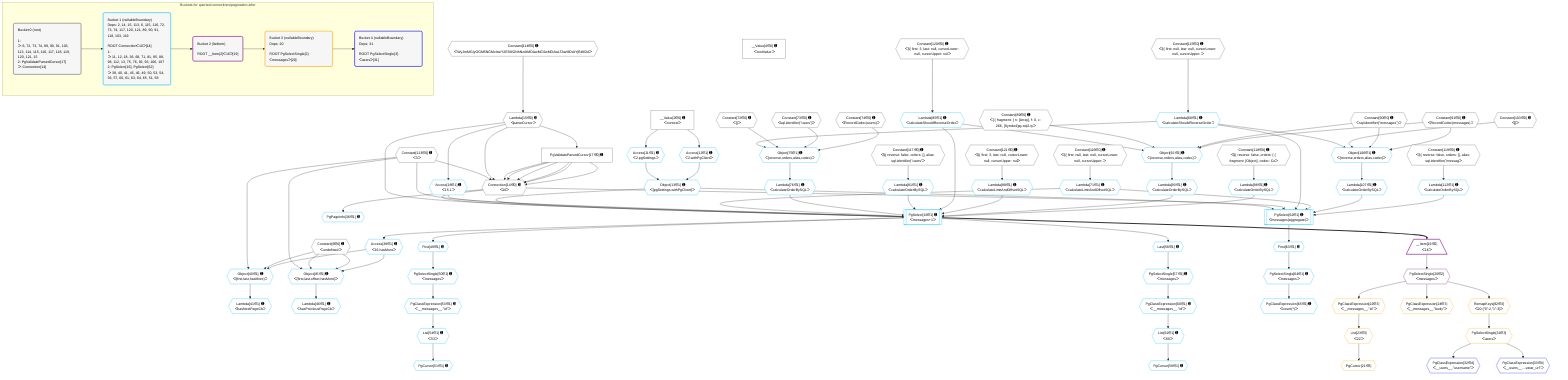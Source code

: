 %%{init: {'themeVariables': { 'fontSize': '12px'}}}%%
graph TD
    classDef path fill:#eee,stroke:#000,color:#000
    classDef plan fill:#fff,stroke-width:1px,color:#000
    classDef itemplan fill:#fff,stroke-width:2px,color:#000
    classDef unbatchedplan fill:#dff,stroke-width:1px,color:#000
    classDef sideeffectplan fill:#fcc,stroke-width:2px,color:#000
    classDef bucket fill:#f6f6f6,color:#000,stroke-width:2px,text-align:left


    %% plan dependencies
    Connection14{{"Connection[14∈0] ➊<br />ᐸ10ᐳ"}}:::plan
    Constant113{{"Constant[113∈0] ➊<br />ᐸ3ᐳ"}}:::plan
    Lambda15{{"Lambda[15∈0] ➊<br />ᐸparseCursorᐳ"}}:::plan
    PgValidateParsedCursor17["PgValidateParsedCursor[17∈0] ➊"]:::plan
    Constant113 & Lambda15 & PgValidateParsedCursor17 & PgValidateParsedCursor17 & PgValidateParsedCursor17 & PgValidateParsedCursor17 & PgValidateParsedCursor17 & PgValidateParsedCursor17 --> Connection14
    Constant114{{"Constant[114∈0] ➊<br />ᐸ'WyJmMGIyOGM5NGMxIiwiY2E3MGNhNzAtMDAwMC0wMDAwLTAwMDAtYjBiMDAᐳ"}}:::plan
    Constant114 --> Lambda15
    Lambda15 --> PgValidateParsedCursor17
    __Value2["__Value[2∈0] ➊<br />ᐸcontextᐳ"]:::plan
    __Value4["__Value[4∈0] ➊<br />ᐸrootValueᐳ"]:::plan
    Constant6{{"Constant[6∈0] ➊<br />ᐸundefinedᐳ"}}:::plan
    Constant72{{"Constant[72∈0] ➊<br />ᐸ[]ᐳ"}}:::plan
    Constant73{{"Constant[73∈0] ➊<br />ᐸsql.identifier(”users”)ᐳ"}}:::plan
    Constant74{{"Constant[74∈0] ➊<br />ᐸRecordCodec(users)ᐳ"}}:::plan
    Constant89{{"Constant[89∈0] ➊<br />ᐸ[ { fragment: { n: [Array], f: 0, c: 266, [Symbol(pg-sql2-tyᐳ"}}:::plan
    Constant90{{"Constant[90∈0] ➊<br />ᐸsql.identifier(”messages”)ᐳ"}}:::plan
    Constant91{{"Constant[91∈0] ➊<br />ᐸRecordCodec(messages)ᐳ"}}:::plan
    Constant103{{"Constant[103∈0] ➊<br />ᐸ[]ᐳ"}}:::plan
    Constant115{{"Constant[115∈0] ➊<br />ᐸ§{ first: null, last: null, cursorLower: null, cursorUpper: ᐳ"}}:::plan
    Constant116{{"Constant[116∈0] ➊<br />ᐸ§{ first: null, last: null, cursorLower: null, cursorUpper: ᐳ"}}:::plan
    Constant117{{"Constant[117∈0] ➊<br />ᐸ§{ reverse: false, orders: [], alias: sql.identifier(”users”ᐳ"}}:::plan
    Constant118{{"Constant[118∈0] ➊<br />ᐸ§{ reverse: false, orders: [ { fragment: [Object], codec: Coᐳ"}}:::plan
    Constant119{{"Constant[119∈0] ➊<br />ᐸ§{ reverse: false, orders: [], alias: sql.identifier(”messagᐳ"}}:::plan
    Constant120{{"Constant[120∈0] ➊<br />ᐸ§{ first: 3, last: null, cursorLower: null, cursorUpper: nulᐳ"}}:::plan
    Constant121{{"Constant[121∈0] ➊<br />ᐸ§{ first: 3, last: null, cursorLower: null, cursorUpper: nulᐳ"}}:::plan
    PgSelect16[["PgSelect[16∈1] ➊<br />ᐸmessages+1ᐳ"]]:::plan
    Object13{{"Object[13∈1] ➊<br />ᐸ{pgSettings,withPgClient}ᐳ"}}:::plan
    Access18{{"Access[18∈1] ➊<br />ᐸ15.1ᐳ"}}:::plan
    Lambda71{{"Lambda[71∈1] ➊<br />ᐸcalculateLimitAndOffsetSQLᐳ"}}:::plan
    Lambda76{{"Lambda[76∈1] ➊<br />ᐸcalculateOrderBySQLᐳ"}}:::plan
    Lambda81{{"Lambda[81∈1] ➊<br />ᐸcalculateOrderBySQLᐳ"}}:::plan
    Lambda85{{"Lambda[85∈1] ➊<br />ᐸcalculateShouldReverseOrderᐳ"}}:::plan
    Lambda88{{"Lambda[88∈1] ➊<br />ᐸcalculateLimitAndOffsetSQLᐳ"}}:::plan
    Lambda93{{"Lambda[93∈1] ➊<br />ᐸcalculateOrderBySQLᐳ"}}:::plan
    Lambda98{{"Lambda[98∈1] ➊<br />ᐸcalculateOrderBySQLᐳ"}}:::plan
    Object13 & Connection14 & Lambda15 & Constant113 & Access18 & Lambda71 & Lambda76 & Lambda81 & Lambda85 & Lambda88 & Lambda93 & Lambda98 --> PgSelect16
    PgSelect62[["PgSelect[62∈1] ➊<br />ᐸmessages(aggregate)ᐳ"]]:::plan
    Lambda68{{"Lambda[68∈1] ➊<br />ᐸcalculateShouldReverseOrderᐳ"}}:::plan
    Lambda107{{"Lambda[107∈1] ➊<br />ᐸcalculateOrderBySQLᐳ"}}:::plan
    Lambda112{{"Lambda[112∈1] ➊<br />ᐸcalculateOrderBySQLᐳ"}}:::plan
    Object13 & Connection14 & Lambda68 & Lambda71 & Lambda107 & Lambda112 --> PgSelect62
    Object45{{"Object[45∈1] ➊<br />ᐸ{first,last,offset,hasMore}ᐳ"}}:::plan
    Access39{{"Access[39∈1] ➊<br />ᐸ16.hasMoreᐳ"}}:::plan
    Constant113 & Constant6 & Constant6 & Access39 --> Object45
    Object75{{"Object[75∈1] ➊<br />ᐸ{reverse,orders,alias,codec}ᐳ"}}:::plan
    Lambda68 & Constant72 & Constant73 & Constant74 --> Object75
    Object92{{"Object[92∈1] ➊<br />ᐸ{reverse,orders,alias,codec}ᐳ"}}:::plan
    Lambda85 & Constant89 & Constant90 & Constant91 --> Object92
    Object106{{"Object[106∈1] ➊<br />ᐸ{reverse,orders,alias,codec}ᐳ"}}:::plan
    Lambda68 & Constant103 & Constant90 & Constant91 --> Object106
    Object40{{"Object[40∈1] ➊<br />ᐸ{first,last,hasMore}ᐳ"}}:::plan
    Constant113 & Constant6 & Access39 --> Object40
    Access11{{"Access[11∈1] ➊<br />ᐸ2.pgSettingsᐳ"}}:::plan
    Access12{{"Access[12∈1] ➊<br />ᐸ2.withPgClientᐳ"}}:::plan
    Access11 & Access12 --> Object13
    __Value2 --> Access11
    __Value2 --> Access12
    Lambda15 --> Access18
    PgPageInfo36{{"PgPageInfo[36∈1] ➊"}}:::plan
    Connection14 --> PgPageInfo36
    PgSelect16 --> Access39
    Lambda41{{"Lambda[41∈1] ➊<br />ᐸhasNextPageCbᐳ"}}:::plan
    Object40 --> Lambda41
    Lambda46{{"Lambda[46∈1] ➊<br />ᐸhasPreviousPageCbᐳ"}}:::plan
    Object45 --> Lambda46
    First49{{"First[49∈1] ➊"}}:::plan
    PgSelect16 --> First49
    PgSelectSingle50{{"PgSelectSingle[50∈1] ➊<br />ᐸmessagesᐳ"}}:::plan
    First49 --> PgSelectSingle50
    PgCursor51{{"PgCursor[51∈1] ➊"}}:::plan
    List54{{"List[54∈1] ➊<br />ᐸ53ᐳ"}}:::plan
    List54 --> PgCursor51
    PgClassExpression53{{"PgClassExpression[53∈1] ➊<br />ᐸ__messages__.”id”ᐳ"}}:::plan
    PgSelectSingle50 --> PgClassExpression53
    PgClassExpression53 --> List54
    Last56{{"Last[56∈1] ➊"}}:::plan
    PgSelect16 --> Last56
    PgSelectSingle57{{"PgSelectSingle[57∈1] ➊<br />ᐸmessagesᐳ"}}:::plan
    Last56 --> PgSelectSingle57
    PgCursor58{{"PgCursor[58∈1] ➊"}}:::plan
    List61{{"List[61∈1] ➊<br />ᐸ60ᐳ"}}:::plan
    List61 --> PgCursor58
    PgClassExpression60{{"PgClassExpression[60∈1] ➊<br />ᐸ__messages__.”id”ᐳ"}}:::plan
    PgSelectSingle57 --> PgClassExpression60
    PgClassExpression60 --> List61
    First63{{"First[63∈1] ➊"}}:::plan
    PgSelect62 --> First63
    PgSelectSingle64{{"PgSelectSingle[64∈1] ➊<br />ᐸmessagesᐳ"}}:::plan
    First63 --> PgSelectSingle64
    PgClassExpression65{{"PgClassExpression[65∈1] ➊<br />ᐸcount(*)ᐳ"}}:::plan
    PgSelectSingle64 --> PgClassExpression65
    Constant115 --> Lambda68
    Constant116 --> Lambda71
    Object75 --> Lambda76
    Constant117 --> Lambda81
    Constant120 --> Lambda85
    Constant121 --> Lambda88
    Object92 --> Lambda93
    Constant118 --> Lambda98
    Object106 --> Lambda107
    Constant119 --> Lambda112
    __Item19[/"__Item[19∈2]<br />ᐸ16ᐳ"\]:::itemplan
    PgSelect16 ==> __Item19
    PgSelectSingle20{{"PgSelectSingle[20∈2]<br />ᐸmessagesᐳ"}}:::plan
    __Item19 --> PgSelectSingle20
    PgCursor21{{"PgCursor[21∈3]"}}:::plan
    List23{{"List[23∈3]<br />ᐸ22ᐳ"}}:::plan
    List23 --> PgCursor21
    PgClassExpression22{{"PgClassExpression[22∈3]<br />ᐸ__messages__.”id”ᐳ"}}:::plan
    PgSelectSingle20 --> PgClassExpression22
    PgClassExpression22 --> List23
    PgClassExpression24{{"PgClassExpression[24∈3]<br />ᐸ__messages__.”body”ᐳ"}}:::plan
    PgSelectSingle20 --> PgClassExpression24
    PgSelectSingle31{{"PgSelectSingle[31∈3]<br />ᐸusersᐳ"}}:::plan
    RemapKeys82{{"RemapKeys[82∈3]<br />ᐸ20:{”0”:2,”1”:3}ᐳ"}}:::plan
    RemapKeys82 --> PgSelectSingle31
    PgSelectSingle20 --> RemapKeys82
    PgClassExpression32{{"PgClassExpression[32∈4]<br />ᐸ__users__.”username”ᐳ"}}:::plan
    PgSelectSingle31 --> PgClassExpression32
    PgClassExpression33{{"PgClassExpression[33∈4]<br />ᐸ__users__....vatar_url”ᐳ"}}:::plan
    PgSelectSingle31 --> PgClassExpression33

    %% define steps

    subgraph "Buckets for queries/connections/pagination-after"
    Bucket0("Bucket 0 (root)<br /><br />1: <br />ᐳ: 6, 72, 73, 74, 89, 90, 91, 103, 113, 114, 115, 116, 117, 118, 119, 120, 121, 15<br />2: PgValidateParsedCursor[17]<br />ᐳ: Connection[14]"):::bucket
    classDef bucket0 stroke:#696969
    class Bucket0,__Value2,__Value4,Constant6,Connection14,Lambda15,PgValidateParsedCursor17,Constant72,Constant73,Constant74,Constant89,Constant90,Constant91,Constant103,Constant113,Constant114,Constant115,Constant116,Constant117,Constant118,Constant119,Constant120,Constant121 bucket0
    Bucket1("Bucket 1 (nullableBoundary)<br />Deps: 2, 14, 15, 113, 6, 115, 116, 72, 73, 74, 117, 120, 121, 89, 90, 91, 118, 103, 119<br /><br />ROOT Connectionᐸ10ᐳ[14]<br />1: <br />ᐳ: 11, 12, 18, 36, 68, 71, 81, 85, 88, 98, 112, 13, 75, 76, 92, 93, 106, 107<br />2: PgSelect[16], PgSelect[62]<br />ᐳ: 39, 40, 41, 45, 46, 49, 50, 53, 54, 56, 57, 60, 61, 63, 64, 65, 51, 58"):::bucket
    classDef bucket1 stroke:#00bfff
    class Bucket1,Access11,Access12,Object13,PgSelect16,Access18,PgPageInfo36,Access39,Object40,Lambda41,Object45,Lambda46,First49,PgSelectSingle50,PgCursor51,PgClassExpression53,List54,Last56,PgSelectSingle57,PgCursor58,PgClassExpression60,List61,PgSelect62,First63,PgSelectSingle64,PgClassExpression65,Lambda68,Lambda71,Object75,Lambda76,Lambda81,Lambda85,Lambda88,Object92,Lambda93,Lambda98,Object106,Lambda107,Lambda112 bucket1
    Bucket2("Bucket 2 (listItem)<br /><br />ROOT __Item{2}ᐸ16ᐳ[19]"):::bucket
    classDef bucket2 stroke:#7f007f
    class Bucket2,__Item19,PgSelectSingle20 bucket2
    Bucket3("Bucket 3 (nullableBoundary)<br />Deps: 20<br /><br />ROOT PgSelectSingle{2}ᐸmessagesᐳ[20]"):::bucket
    classDef bucket3 stroke:#ffa500
    class Bucket3,PgCursor21,PgClassExpression22,List23,PgClassExpression24,PgSelectSingle31,RemapKeys82 bucket3
    Bucket4("Bucket 4 (nullableBoundary)<br />Deps: 31<br /><br />ROOT PgSelectSingle{3}ᐸusersᐳ[31]"):::bucket
    classDef bucket4 stroke:#0000ff
    class Bucket4,PgClassExpression32,PgClassExpression33 bucket4
    Bucket0 --> Bucket1
    Bucket1 --> Bucket2
    Bucket2 --> Bucket3
    Bucket3 --> Bucket4
    end